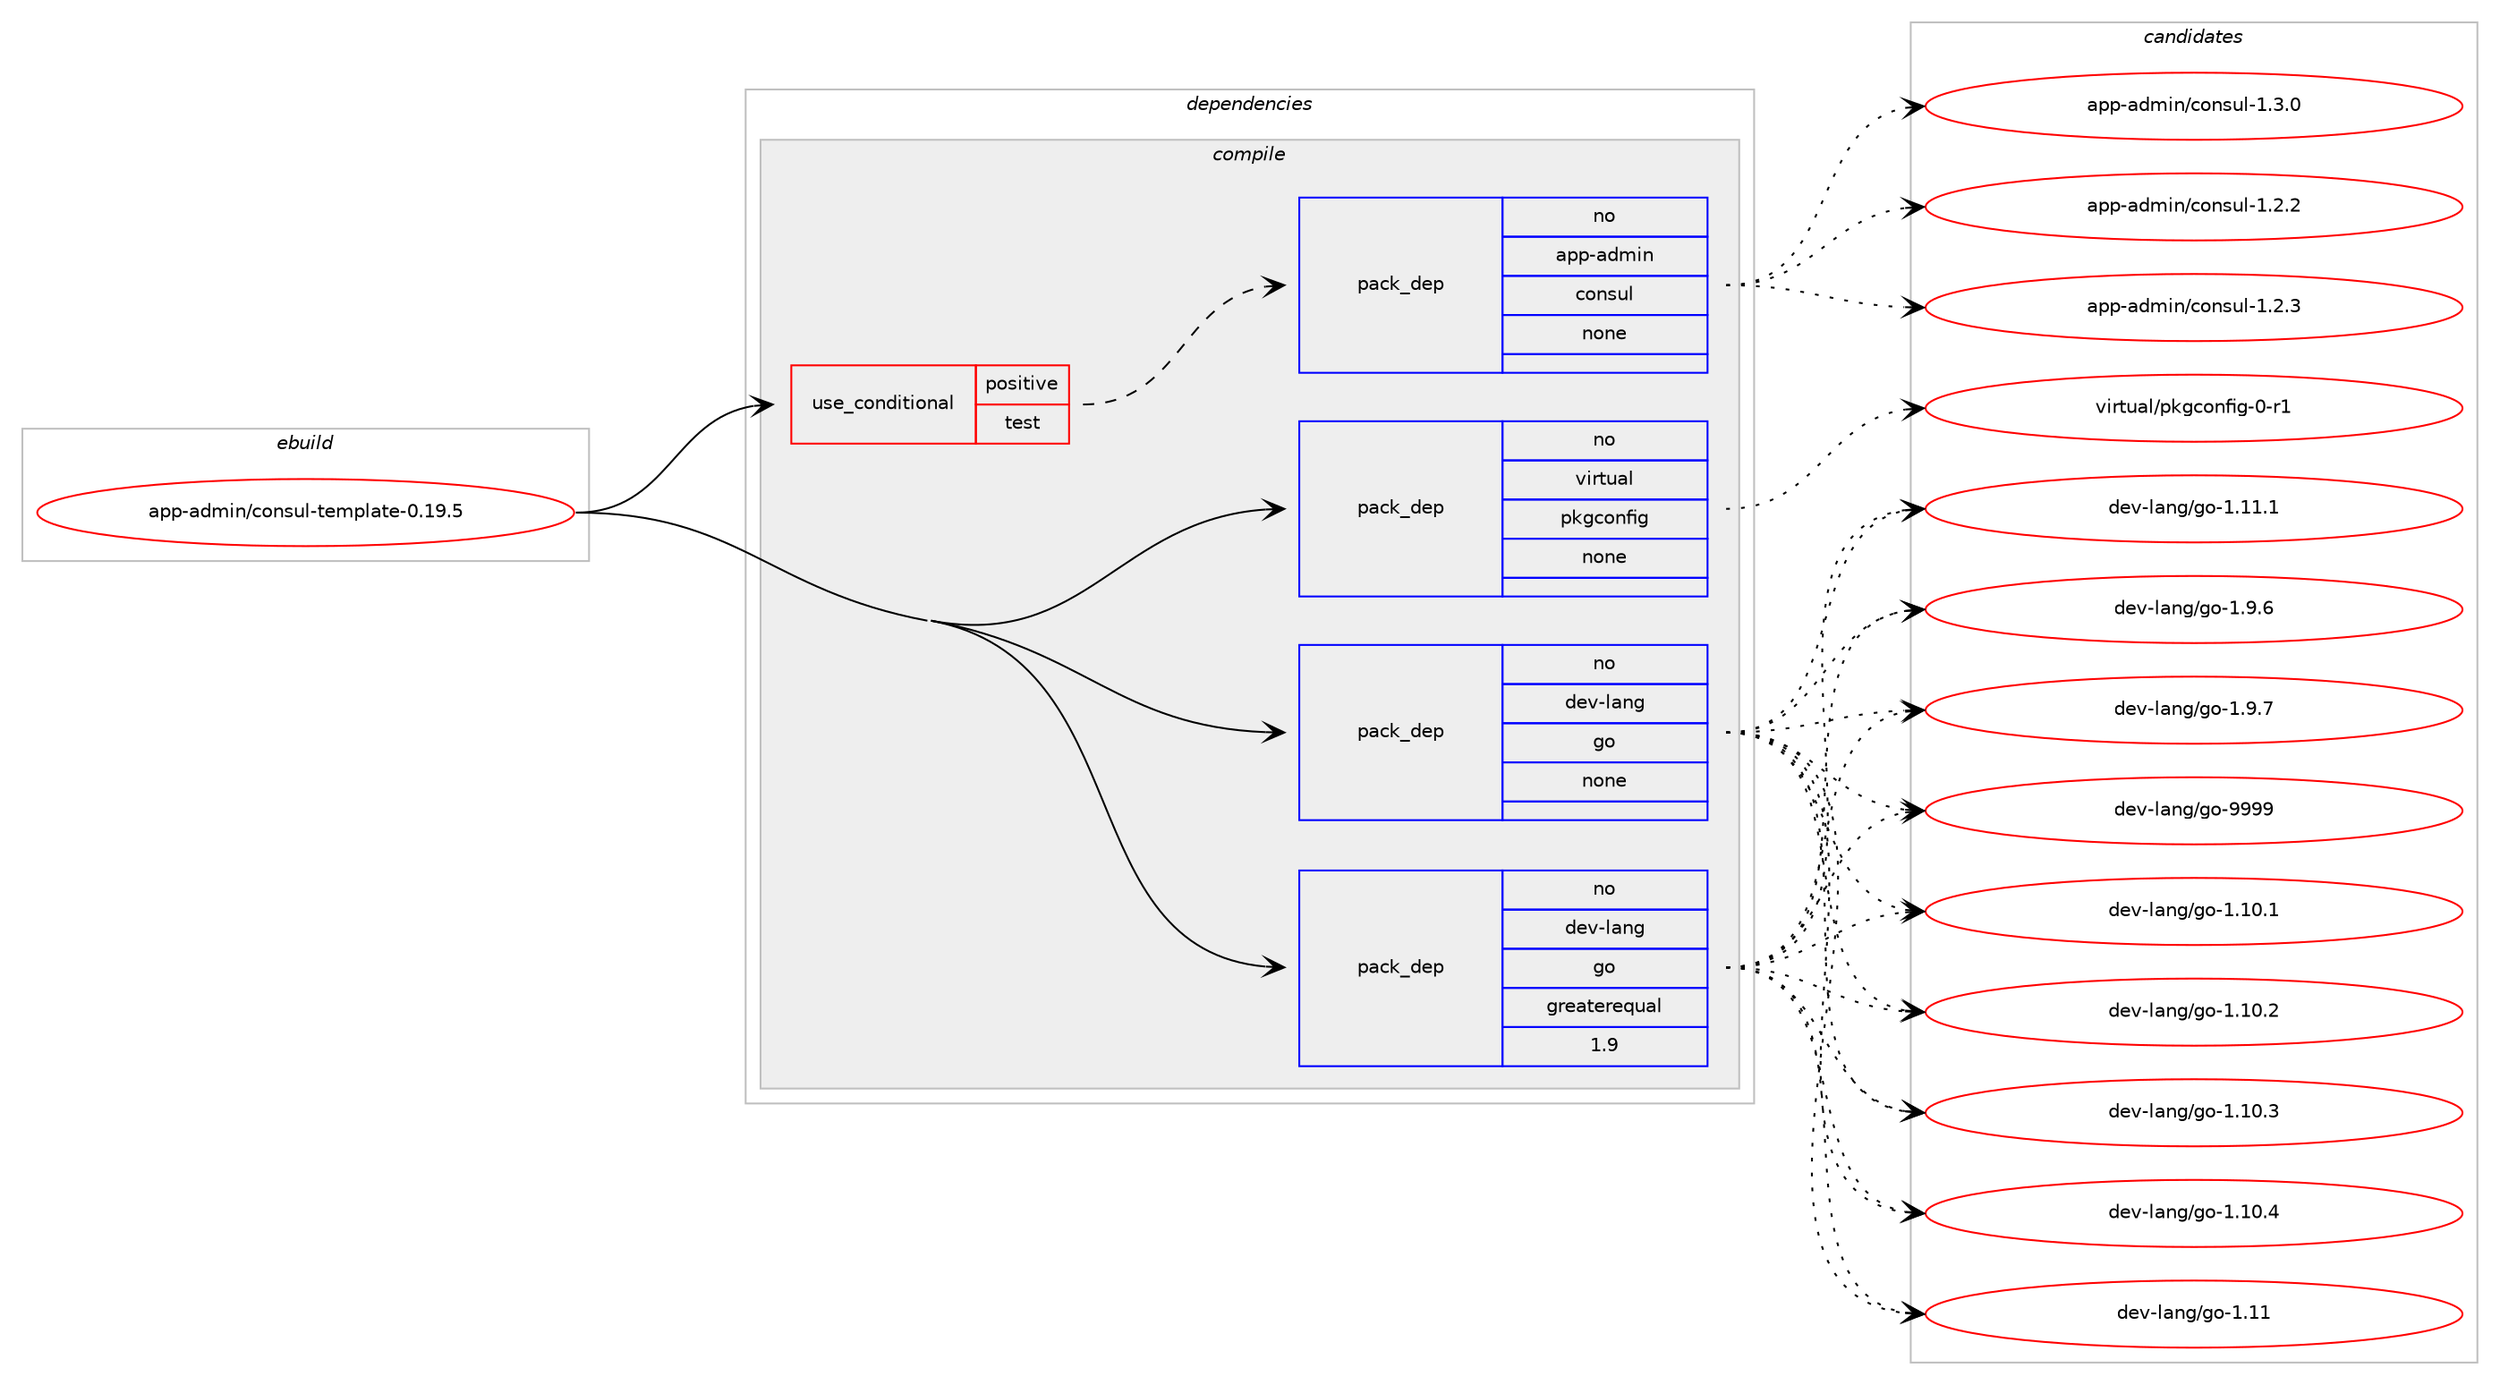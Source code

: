 digraph prolog {

# *************
# Graph options
# *************

newrank=true;
concentrate=true;
compound=true;
graph [rankdir=LR,fontname=Helvetica,fontsize=10,ranksep=1.5];#, ranksep=2.5, nodesep=0.2];
edge  [arrowhead=vee];
node  [fontname=Helvetica,fontsize=10];

# **********
# The ebuild
# **********

subgraph cluster_leftcol {
color=gray;
rank=same;
label=<<i>ebuild</i>>;
id [label="app-admin/consul-template-0.19.5", color=red, width=4, href="../app-admin/consul-template-0.19.5.svg"];
}

# ****************
# The dependencies
# ****************

subgraph cluster_midcol {
color=gray;
label=<<i>dependencies</i>>;
subgraph cluster_compile {
fillcolor="#eeeeee";
style=filled;
label=<<i>compile</i>>;
subgraph cond59 {
dependency347 [label=<<TABLE BORDER="0" CELLBORDER="1" CELLSPACING="0" CELLPADDING="4"><TR><TD ROWSPAN="3" CELLPADDING="10">use_conditional</TD></TR><TR><TD>positive</TD></TR><TR><TD>test</TD></TR></TABLE>>, shape=none, color=red];
subgraph pack277 {
dependency348 [label=<<TABLE BORDER="0" CELLBORDER="1" CELLSPACING="0" CELLPADDING="4" WIDTH="220"><TR><TD ROWSPAN="6" CELLPADDING="30">pack_dep</TD></TR><TR><TD WIDTH="110">no</TD></TR><TR><TD>app-admin</TD></TR><TR><TD>consul</TD></TR><TR><TD>none</TD></TR><TR><TD></TD></TR></TABLE>>, shape=none, color=blue];
}
dependency347:e -> dependency348:w [weight=20,style="dashed",arrowhead="vee"];
}
id:e -> dependency347:w [weight=20,style="solid",arrowhead="vee"];
subgraph pack278 {
dependency349 [label=<<TABLE BORDER="0" CELLBORDER="1" CELLSPACING="0" CELLPADDING="4" WIDTH="220"><TR><TD ROWSPAN="6" CELLPADDING="30">pack_dep</TD></TR><TR><TD WIDTH="110">no</TD></TR><TR><TD>dev-lang</TD></TR><TR><TD>go</TD></TR><TR><TD>greaterequal</TD></TR><TR><TD>1.9</TD></TR></TABLE>>, shape=none, color=blue];
}
id:e -> dependency349:w [weight=20,style="solid",arrowhead="vee"];
subgraph pack279 {
dependency350 [label=<<TABLE BORDER="0" CELLBORDER="1" CELLSPACING="0" CELLPADDING="4" WIDTH="220"><TR><TD ROWSPAN="6" CELLPADDING="30">pack_dep</TD></TR><TR><TD WIDTH="110">no</TD></TR><TR><TD>dev-lang</TD></TR><TR><TD>go</TD></TR><TR><TD>none</TD></TR><TR><TD></TD></TR></TABLE>>, shape=none, color=blue];
}
id:e -> dependency350:w [weight=20,style="solid",arrowhead="vee"];
subgraph pack280 {
dependency351 [label=<<TABLE BORDER="0" CELLBORDER="1" CELLSPACING="0" CELLPADDING="4" WIDTH="220"><TR><TD ROWSPAN="6" CELLPADDING="30">pack_dep</TD></TR><TR><TD WIDTH="110">no</TD></TR><TR><TD>virtual</TD></TR><TR><TD>pkgconfig</TD></TR><TR><TD>none</TD></TR><TR><TD></TD></TR></TABLE>>, shape=none, color=blue];
}
id:e -> dependency351:w [weight=20,style="solid",arrowhead="vee"];
}
subgraph cluster_compileandrun {
fillcolor="#eeeeee";
style=filled;
label=<<i>compile and run</i>>;
}
subgraph cluster_run {
fillcolor="#eeeeee";
style=filled;
label=<<i>run</i>>;
}
}

# **************
# The candidates
# **************

subgraph cluster_choices {
rank=same;
color=gray;
label=<<i>candidates</i>>;

subgraph choice277 {
color=black;
nodesep=1;
choice9711211245971001091051104799111110115117108454946504650 [label="app-admin/consul-1.2.2", color=red, width=4,href="../app-admin/consul-1.2.2.svg"];
choice9711211245971001091051104799111110115117108454946504651 [label="app-admin/consul-1.2.3", color=red, width=4,href="../app-admin/consul-1.2.3.svg"];
choice9711211245971001091051104799111110115117108454946514648 [label="app-admin/consul-1.3.0", color=red, width=4,href="../app-admin/consul-1.3.0.svg"];
dependency348:e -> choice9711211245971001091051104799111110115117108454946504650:w [style=dotted,weight="100"];
dependency348:e -> choice9711211245971001091051104799111110115117108454946504651:w [style=dotted,weight="100"];
dependency348:e -> choice9711211245971001091051104799111110115117108454946514648:w [style=dotted,weight="100"];
}
subgraph choice278 {
color=black;
nodesep=1;
choice10010111845108971101034710311145494649484649 [label="dev-lang/go-1.10.1", color=red, width=4,href="../dev-lang/go-1.10.1.svg"];
choice10010111845108971101034710311145494649484650 [label="dev-lang/go-1.10.2", color=red, width=4,href="../dev-lang/go-1.10.2.svg"];
choice10010111845108971101034710311145494649484651 [label="dev-lang/go-1.10.3", color=red, width=4,href="../dev-lang/go-1.10.3.svg"];
choice10010111845108971101034710311145494649484652 [label="dev-lang/go-1.10.4", color=red, width=4,href="../dev-lang/go-1.10.4.svg"];
choice1001011184510897110103471031114549464949 [label="dev-lang/go-1.11", color=red, width=4,href="../dev-lang/go-1.11.svg"];
choice10010111845108971101034710311145494649494649 [label="dev-lang/go-1.11.1", color=red, width=4,href="../dev-lang/go-1.11.1.svg"];
choice100101118451089711010347103111454946574654 [label="dev-lang/go-1.9.6", color=red, width=4,href="../dev-lang/go-1.9.6.svg"];
choice100101118451089711010347103111454946574655 [label="dev-lang/go-1.9.7", color=red, width=4,href="../dev-lang/go-1.9.7.svg"];
choice1001011184510897110103471031114557575757 [label="dev-lang/go-9999", color=red, width=4,href="../dev-lang/go-9999.svg"];
dependency349:e -> choice10010111845108971101034710311145494649484649:w [style=dotted,weight="100"];
dependency349:e -> choice10010111845108971101034710311145494649484650:w [style=dotted,weight="100"];
dependency349:e -> choice10010111845108971101034710311145494649484651:w [style=dotted,weight="100"];
dependency349:e -> choice10010111845108971101034710311145494649484652:w [style=dotted,weight="100"];
dependency349:e -> choice1001011184510897110103471031114549464949:w [style=dotted,weight="100"];
dependency349:e -> choice10010111845108971101034710311145494649494649:w [style=dotted,weight="100"];
dependency349:e -> choice100101118451089711010347103111454946574654:w [style=dotted,weight="100"];
dependency349:e -> choice100101118451089711010347103111454946574655:w [style=dotted,weight="100"];
dependency349:e -> choice1001011184510897110103471031114557575757:w [style=dotted,weight="100"];
}
subgraph choice279 {
color=black;
nodesep=1;
choice10010111845108971101034710311145494649484649 [label="dev-lang/go-1.10.1", color=red, width=4,href="../dev-lang/go-1.10.1.svg"];
choice10010111845108971101034710311145494649484650 [label="dev-lang/go-1.10.2", color=red, width=4,href="../dev-lang/go-1.10.2.svg"];
choice10010111845108971101034710311145494649484651 [label="dev-lang/go-1.10.3", color=red, width=4,href="../dev-lang/go-1.10.3.svg"];
choice10010111845108971101034710311145494649484652 [label="dev-lang/go-1.10.4", color=red, width=4,href="../dev-lang/go-1.10.4.svg"];
choice1001011184510897110103471031114549464949 [label="dev-lang/go-1.11", color=red, width=4,href="../dev-lang/go-1.11.svg"];
choice10010111845108971101034710311145494649494649 [label="dev-lang/go-1.11.1", color=red, width=4,href="../dev-lang/go-1.11.1.svg"];
choice100101118451089711010347103111454946574654 [label="dev-lang/go-1.9.6", color=red, width=4,href="../dev-lang/go-1.9.6.svg"];
choice100101118451089711010347103111454946574655 [label="dev-lang/go-1.9.7", color=red, width=4,href="../dev-lang/go-1.9.7.svg"];
choice1001011184510897110103471031114557575757 [label="dev-lang/go-9999", color=red, width=4,href="../dev-lang/go-9999.svg"];
dependency350:e -> choice10010111845108971101034710311145494649484649:w [style=dotted,weight="100"];
dependency350:e -> choice10010111845108971101034710311145494649484650:w [style=dotted,weight="100"];
dependency350:e -> choice10010111845108971101034710311145494649484651:w [style=dotted,weight="100"];
dependency350:e -> choice10010111845108971101034710311145494649484652:w [style=dotted,weight="100"];
dependency350:e -> choice1001011184510897110103471031114549464949:w [style=dotted,weight="100"];
dependency350:e -> choice10010111845108971101034710311145494649494649:w [style=dotted,weight="100"];
dependency350:e -> choice100101118451089711010347103111454946574654:w [style=dotted,weight="100"];
dependency350:e -> choice100101118451089711010347103111454946574655:w [style=dotted,weight="100"];
dependency350:e -> choice1001011184510897110103471031114557575757:w [style=dotted,weight="100"];
}
subgraph choice280 {
color=black;
nodesep=1;
choice11810511411611797108471121071039911111010210510345484511449 [label="virtual/pkgconfig-0-r1", color=red, width=4,href="../virtual/pkgconfig-0-r1.svg"];
dependency351:e -> choice11810511411611797108471121071039911111010210510345484511449:w [style=dotted,weight="100"];
}
}

}
